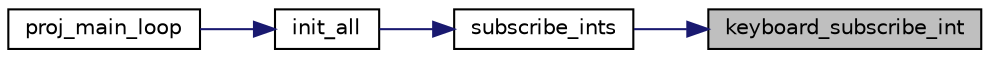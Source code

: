 digraph "keyboard_subscribe_int"
{
 // LATEX_PDF_SIZE
  edge [fontname="Helvetica",fontsize="10",labelfontname="Helvetica",labelfontsize="10"];
  node [fontname="Helvetica",fontsize="10",shape=record];
  rankdir="RL";
  Node1 [label="keyboard_subscribe_int",height=0.2,width=0.4,color="black", fillcolor="grey75", style="filled", fontcolor="black",tooltip="Subscribes and enables keyboard interrupts."];
  Node1 -> Node2 [dir="back",color="midnightblue",fontsize="10",style="solid",fontname="Helvetica"];
  Node2 [label="subscribe_ints",height=0.2,width=0.4,color="black", fillcolor="white", style="filled",URL="$manager_8c.html#a55858d6bcf226bd80e890920bb8c90e1",tooltip="Simultaniously subscribes to all interrupts."];
  Node2 -> Node3 [dir="back",color="midnightblue",fontsize="10",style="solid",fontname="Helvetica"];
  Node3 [label="init_all",height=0.2,width=0.4,color="black", fillcolor="white", style="filled",URL="$manager_8c.html#a832d39f5c041bf59c16063e0c4bf210b",tooltip="Simultaniously intializes all the sprites, video card, RTC (real-time clock) and calls subscribe_ints..."];
  Node3 -> Node4 [dir="back",color="midnightblue",fontsize="10",style="solid",fontname="Helvetica"];
  Node4 [label="proj_main_loop",height=0.2,width=0.4,color="black", fillcolor="white", style="filled",URL="$proj_8c.html#ad290208c74ef25eb347d1d96a390cd66",tooltip=" "];
}
